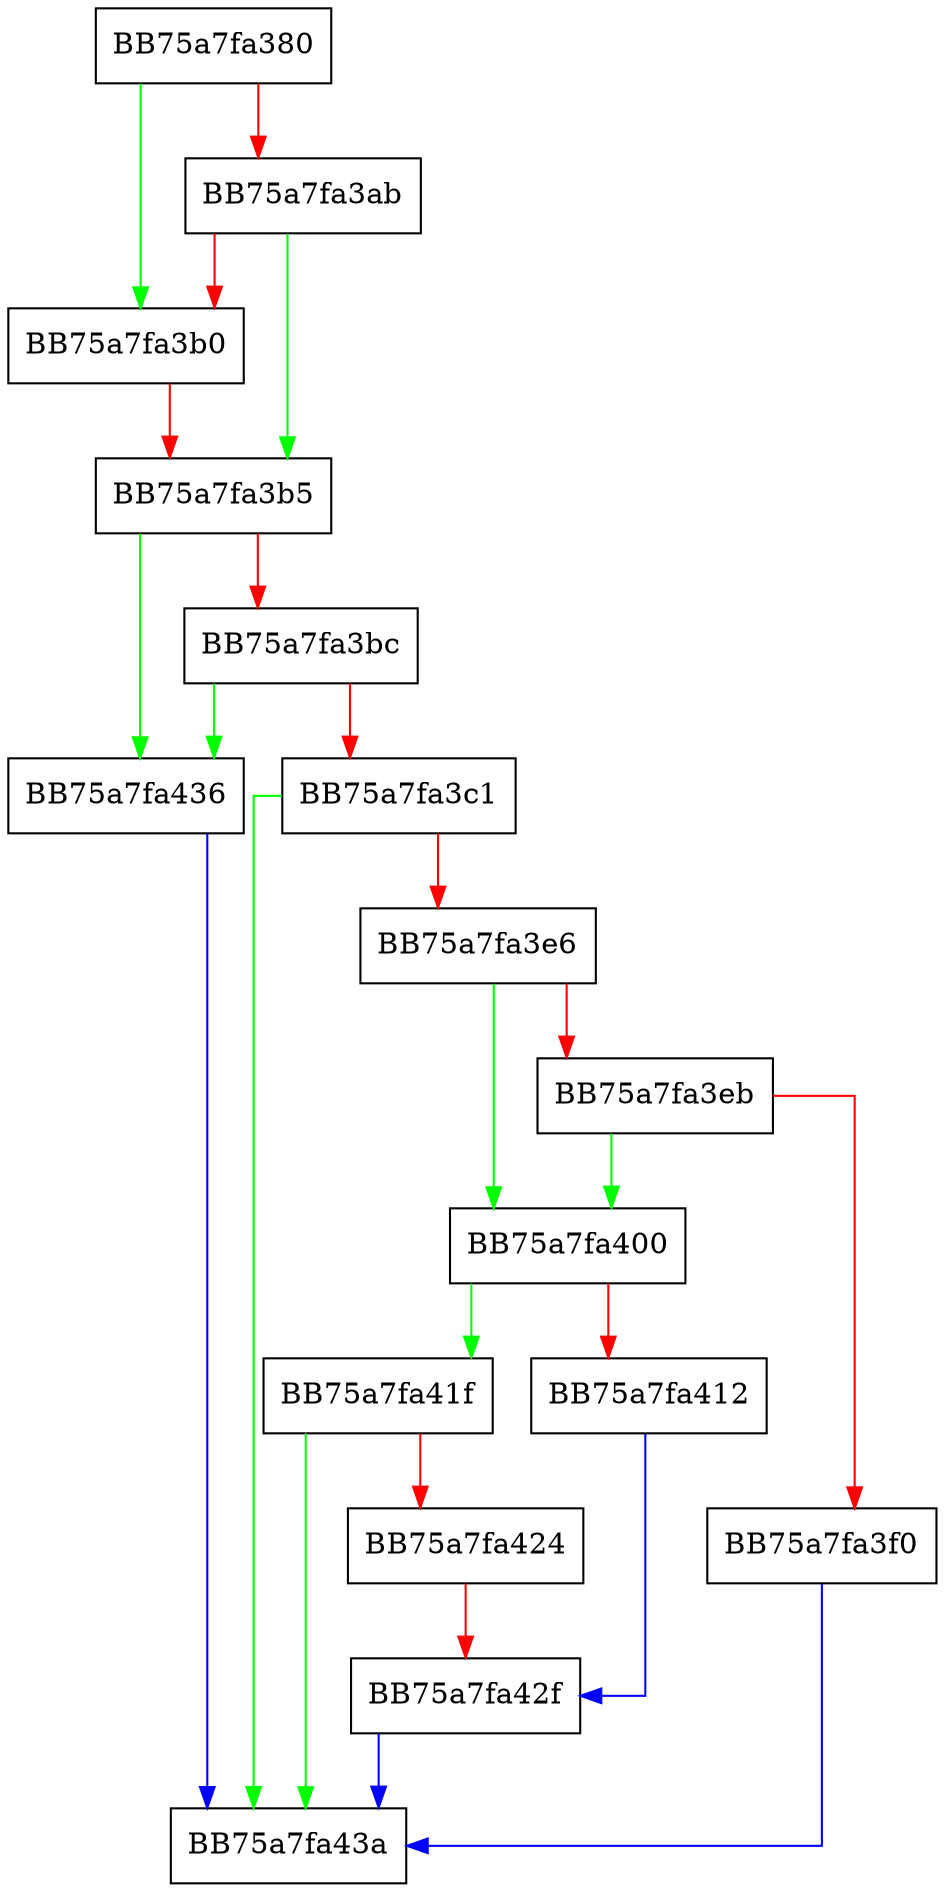 digraph MetadataValue {
  node [shape="box"];
  graph [splines=ortho];
  BB75a7fa380 -> BB75a7fa3b0 [color="green"];
  BB75a7fa380 -> BB75a7fa3ab [color="red"];
  BB75a7fa3ab -> BB75a7fa3b5 [color="green"];
  BB75a7fa3ab -> BB75a7fa3b0 [color="red"];
  BB75a7fa3b0 -> BB75a7fa3b5 [color="red"];
  BB75a7fa3b5 -> BB75a7fa436 [color="green"];
  BB75a7fa3b5 -> BB75a7fa3bc [color="red"];
  BB75a7fa3bc -> BB75a7fa436 [color="green"];
  BB75a7fa3bc -> BB75a7fa3c1 [color="red"];
  BB75a7fa3c1 -> BB75a7fa43a [color="green"];
  BB75a7fa3c1 -> BB75a7fa3e6 [color="red"];
  BB75a7fa3e6 -> BB75a7fa400 [color="green"];
  BB75a7fa3e6 -> BB75a7fa3eb [color="red"];
  BB75a7fa3eb -> BB75a7fa400 [color="green"];
  BB75a7fa3eb -> BB75a7fa3f0 [color="red"];
  BB75a7fa3f0 -> BB75a7fa43a [color="blue"];
  BB75a7fa400 -> BB75a7fa41f [color="green"];
  BB75a7fa400 -> BB75a7fa412 [color="red"];
  BB75a7fa412 -> BB75a7fa42f [color="blue"];
  BB75a7fa41f -> BB75a7fa43a [color="green"];
  BB75a7fa41f -> BB75a7fa424 [color="red"];
  BB75a7fa424 -> BB75a7fa42f [color="red"];
  BB75a7fa42f -> BB75a7fa43a [color="blue"];
  BB75a7fa436 -> BB75a7fa43a [color="blue"];
}